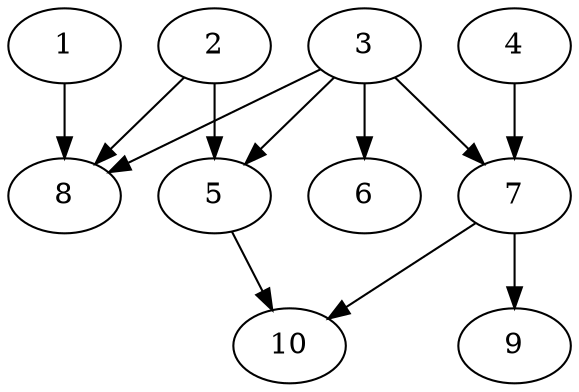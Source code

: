 // DAG automatically generated by daggen at Thu Oct  3 13:58:05 2019
// ./daggen --dot -n 10 --ccr 0.5 --fat 0.7 --regular 0.7 --density 0.7 --mindata 5242880 --maxdata 52428800 
digraph G {
  1 [size="103700480", alpha="0.08", expect_size="51850240"] 
  1 -> 8 [size ="51850240"]
  2 [size="49596416", alpha="0.11", expect_size="24798208"] 
  2 -> 5 [size ="24798208"]
  2 -> 8 [size ="24798208"]
  3 [size="34342912", alpha="0.12", expect_size="17171456"] 
  3 -> 5 [size ="17171456"]
  3 -> 6 [size ="17171456"]
  3 -> 7 [size ="17171456"]
  3 -> 8 [size ="17171456"]
  4 [size="12781568", alpha="0.00", expect_size="6390784"] 
  4 -> 7 [size ="6390784"]
  5 [size="43161600", alpha="0.19", expect_size="21580800"] 
  5 -> 10 [size ="21580800"]
  6 [size="71225344", alpha="0.01", expect_size="35612672"] 
  7 [size="101597184", alpha="0.10", expect_size="50798592"] 
  7 -> 9 [size ="50798592"]
  7 -> 10 [size ="50798592"]
  8 [size="81065984", alpha="0.03", expect_size="40532992"] 
  9 [size="38545408", alpha="0.08", expect_size="19272704"] 
  10 [size="38856704", alpha="0.12", expect_size="19428352"] 
}
